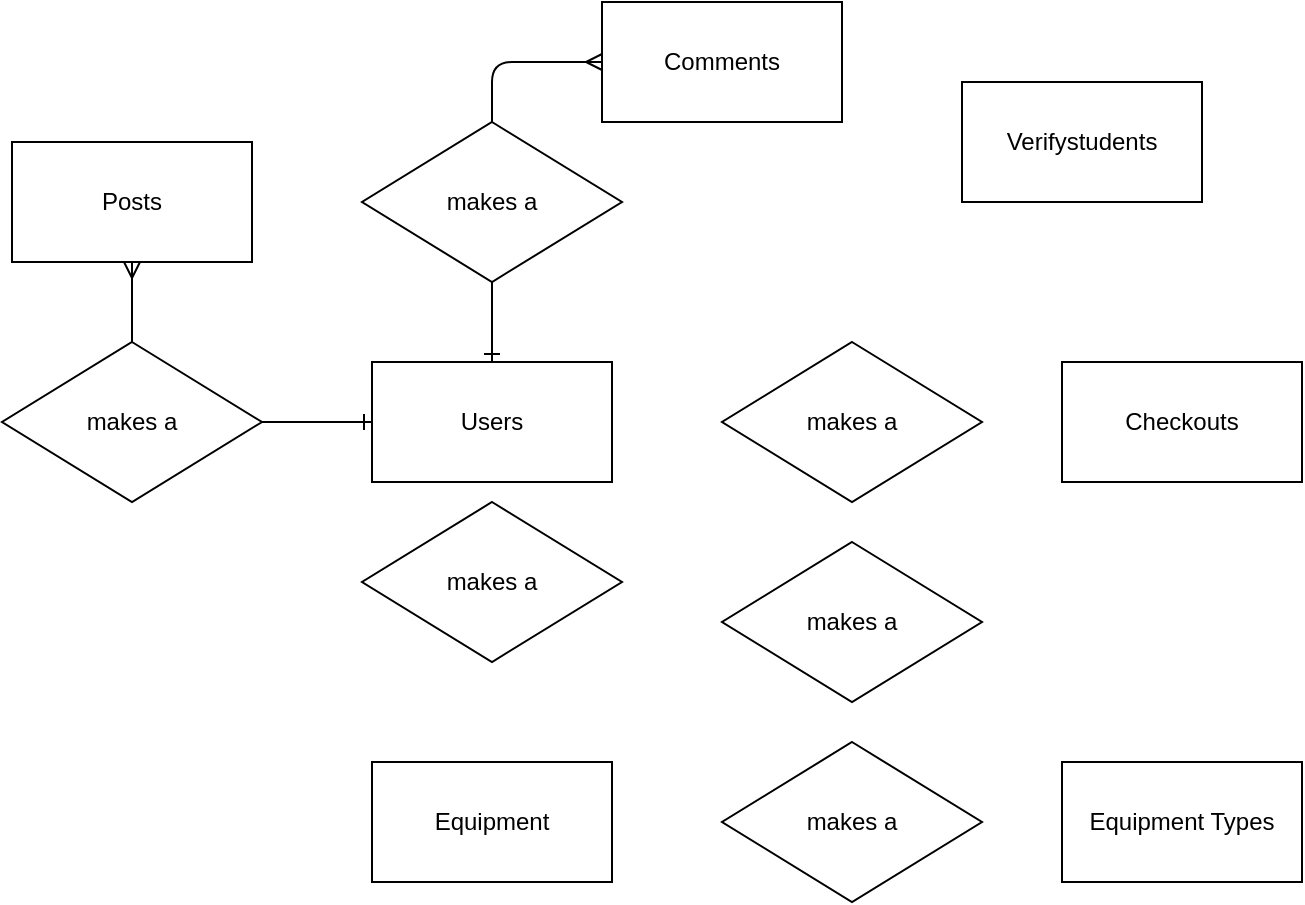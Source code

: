 <mxfile version="14.6.6" type="device"><diagram id="R2lEEEUBdFMjLlhIrx00" name="Page-1"><mxGraphModel dx="1718" dy="486" grid="1" gridSize="10" guides="1" tooltips="1" connect="1" arrows="1" fold="1" page="1" pageScale="1" pageWidth="850" pageHeight="1100" math="0" shadow="0" extFonts="Permanent Marker^https://fonts.googleapis.com/css?family=Permanent+Marker"><root><mxCell id="0"/><mxCell id="1" parent="0"/><mxCell id="v-1PisdY7lrhyoby8FBg-1" value="Checkouts" style="rounded=0;whiteSpace=wrap;html=1;" vertex="1" parent="1"><mxGeometry x="490" y="220" width="120" height="60" as="geometry"/></mxCell><mxCell id="v-1PisdY7lrhyoby8FBg-2" value="Comments" style="rounded=0;whiteSpace=wrap;html=1;" vertex="1" parent="1"><mxGeometry x="260" y="40" width="120" height="60" as="geometry"/></mxCell><mxCell id="v-1PisdY7lrhyoby8FBg-3" value="Users" style="rounded=0;whiteSpace=wrap;html=1;" vertex="1" parent="1"><mxGeometry x="145" y="220" width="120" height="60" as="geometry"/></mxCell><mxCell id="v-1PisdY7lrhyoby8FBg-4" value="Posts" style="rounded=0;whiteSpace=wrap;html=1;" vertex="1" parent="1"><mxGeometry x="-35" y="110" width="120" height="60" as="geometry"/></mxCell><mxCell id="v-1PisdY7lrhyoby8FBg-5" value="Equipment Types" style="rounded=0;whiteSpace=wrap;html=1;" vertex="1" parent="1"><mxGeometry x="490" y="420" width="120" height="60" as="geometry"/></mxCell><mxCell id="v-1PisdY7lrhyoby8FBg-6" value="Verifystudents" style="rounded=0;whiteSpace=wrap;html=1;" vertex="1" parent="1"><mxGeometry x="440" y="80" width="120" height="60" as="geometry"/></mxCell><mxCell id="v-1PisdY7lrhyoby8FBg-8" value="Equipment" style="rounded=0;whiteSpace=wrap;html=1;" vertex="1" parent="1"><mxGeometry x="145" y="420" width="120" height="60" as="geometry"/></mxCell><mxCell id="v-1PisdY7lrhyoby8FBg-9" value="makes a" style="rhombus;whiteSpace=wrap;html=1;" vertex="1" parent="1"><mxGeometry x="140" y="100" width="130" height="80" as="geometry"/></mxCell><mxCell id="v-1PisdY7lrhyoby8FBg-12" value="" style="endArrow=ERmany;html=1;strokeColor=#000000;endFill=0;entryX=0;entryY=0.5;entryDx=0;entryDy=0;exitX=0.5;exitY=0;exitDx=0;exitDy=0;" edge="1" parent="1" source="v-1PisdY7lrhyoby8FBg-9" target="v-1PisdY7lrhyoby8FBg-2"><mxGeometry width="50" height="50" relative="1" as="geometry"><mxPoint x="540" y="270" as="sourcePoint"/><mxPoint x="590" y="220" as="targetPoint"/><Array as="points"><mxPoint x="205" y="70"/></Array></mxGeometry></mxCell><mxCell id="v-1PisdY7lrhyoby8FBg-13" value="" style="endArrow=none;html=1;strokeColor=#000000;endFill=0;entryX=0.5;entryY=1;entryDx=0;entryDy=0;exitX=0.5;exitY=0;exitDx=0;exitDy=0;startArrow=ERone;startFill=0;" edge="1" parent="1" source="v-1PisdY7lrhyoby8FBg-3" target="v-1PisdY7lrhyoby8FBg-9"><mxGeometry width="50" height="50" relative="1" as="geometry"><mxPoint x="215" y="110" as="sourcePoint"/><mxPoint x="280" y="70" as="targetPoint"/><Array as="points"/></mxGeometry></mxCell><mxCell id="v-1PisdY7lrhyoby8FBg-14" value="" style="endArrow=ERmany;html=1;strokeColor=#000000;endFill=0;exitX=0.5;exitY=0;exitDx=0;exitDy=0;entryX=0.5;entryY=1;entryDx=0;entryDy=0;" edge="1" parent="1" source="v-1PisdY7lrhyoby8FBg-16" target="v-1PisdY7lrhyoby8FBg-4"><mxGeometry width="50" height="50" relative="1" as="geometry"><mxPoint x="110" y="100" as="sourcePoint"/><mxPoint x="10" y="180" as="targetPoint"/><Array as="points"/></mxGeometry></mxCell><mxCell id="v-1PisdY7lrhyoby8FBg-16" value="makes a" style="rhombus;whiteSpace=wrap;html=1;" vertex="1" parent="1"><mxGeometry x="-40" y="210" width="130" height="80" as="geometry"/></mxCell><mxCell id="v-1PisdY7lrhyoby8FBg-17" value="" style="endArrow=none;html=1;strokeColor=#000000;endFill=0;entryX=1;entryY=0.5;entryDx=0;entryDy=0;exitX=0;exitY=0.5;exitDx=0;exitDy=0;startArrow=ERone;startFill=0;" edge="1" parent="1" source="v-1PisdY7lrhyoby8FBg-3" target="v-1PisdY7lrhyoby8FBg-16"><mxGeometry width="50" height="50" relative="1" as="geometry"><mxPoint x="215" y="230" as="sourcePoint"/><mxPoint x="215" y="190" as="targetPoint"/><Array as="points"/></mxGeometry></mxCell><mxCell id="v-1PisdY7lrhyoby8FBg-18" value="makes a" style="rhombus;whiteSpace=wrap;html=1;" vertex="1" parent="1"><mxGeometry x="320" y="310" width="130" height="80" as="geometry"/></mxCell><mxCell id="v-1PisdY7lrhyoby8FBg-19" value="makes a" style="rhombus;whiteSpace=wrap;html=1;" vertex="1" parent="1"><mxGeometry x="140" y="290" width="130" height="80" as="geometry"/></mxCell><mxCell id="v-1PisdY7lrhyoby8FBg-20" value="makes a" style="rhombus;whiteSpace=wrap;html=1;" vertex="1" parent="1"><mxGeometry x="320" y="210" width="130" height="80" as="geometry"/></mxCell><mxCell id="v-1PisdY7lrhyoby8FBg-21" value="makes a" style="rhombus;whiteSpace=wrap;html=1;" vertex="1" parent="1"><mxGeometry x="320" y="410" width="130" height="80" as="geometry"/></mxCell></root></mxGraphModel></diagram></mxfile>